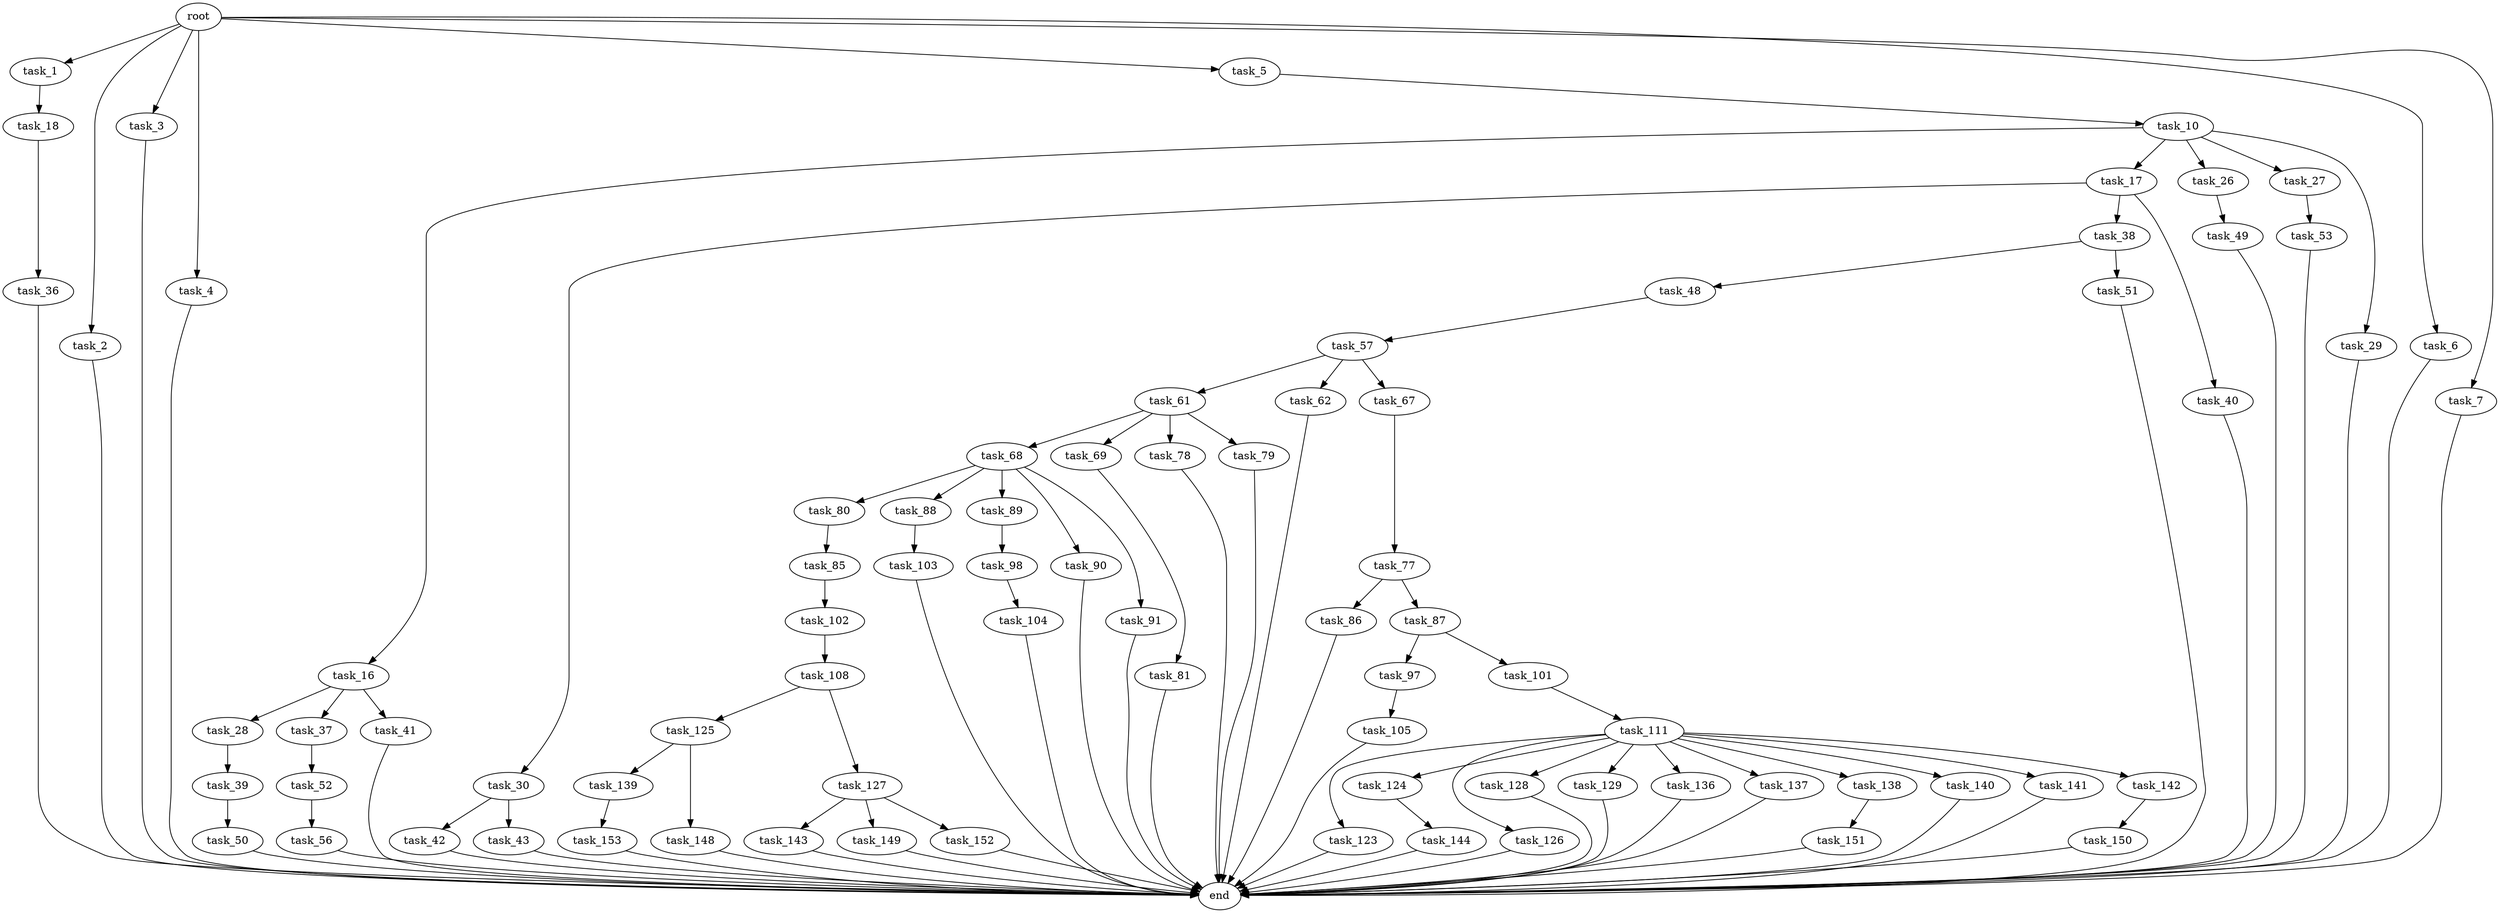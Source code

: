 digraph G {
  root [size="0.000000"];
  task_1 [size="68719476736.000000"];
  task_2 [size="9941678527.000000"];
  task_3 [size="549755813888.000000"];
  task_4 [size="782757789696.000000"];
  task_5 [size="549755813888.000000"];
  task_6 [size="44074648089.000000"];
  task_7 [size="28831224928.000000"];
  task_10 [size="1500717110.000000"];
  task_16 [size="28569263517.000000"];
  task_17 [size="231928233984.000000"];
  task_18 [size="549755813888.000000"];
  task_26 [size="1073741824000.000000"];
  task_27 [size="387200736264.000000"];
  task_28 [size="877995349046.000000"];
  task_29 [size="865981127.000000"];
  task_30 [size="1073741824000.000000"];
  task_36 [size="782757789696.000000"];
  task_37 [size="17111536364.000000"];
  task_38 [size="338301763981.000000"];
  task_39 [size="44601722957.000000"];
  task_40 [size="6822528550.000000"];
  task_41 [size="10159127349.000000"];
  task_42 [size="147222490450.000000"];
  task_43 [size="231928233984.000000"];
  task_48 [size="9156715318.000000"];
  task_49 [size="68719476736.000000"];
  task_50 [size="28991029248.000000"];
  task_51 [size="3864898700.000000"];
  task_52 [size="231928233984.000000"];
  task_53 [size="576424690.000000"];
  task_56 [size="626850119608.000000"];
  task_57 [size="549755813888.000000"];
  task_61 [size="11582726116.000000"];
  task_62 [size="167343451015.000000"];
  task_67 [size="383679245.000000"];
  task_68 [size="134217728000.000000"];
  task_69 [size="277140189092.000000"];
  task_77 [size="1111826072152.000000"];
  task_78 [size="1766954310.000000"];
  task_79 [size="34981586367.000000"];
  task_80 [size="8589934592.000000"];
  task_81 [size="20706384305.000000"];
  task_85 [size="782757789696.000000"];
  task_86 [size="28991029248.000000"];
  task_87 [size="26331357452.000000"];
  task_88 [size="346065538733.000000"];
  task_89 [size="866616549.000000"];
  task_90 [size="93138855627.000000"];
  task_91 [size="8589934592.000000"];
  task_97 [size="28991029248.000000"];
  task_98 [size="699282025813.000000"];
  task_101 [size="18391452281.000000"];
  task_102 [size="8589934592.000000"];
  task_103 [size="68719476736.000000"];
  task_104 [size="2258814138.000000"];
  task_105 [size="298256371188.000000"];
  task_108 [size="325720303406.000000"];
  task_111 [size="3224461195.000000"];
  task_123 [size="68719476736.000000"];
  task_124 [size="841554953134.000000"];
  task_125 [size="8553625429.000000"];
  task_126 [size="231928233984.000000"];
  task_127 [size="68719476736.000000"];
  task_128 [size="298483311056.000000"];
  task_129 [size="51062675142.000000"];
  task_136 [size="374214769850.000000"];
  task_137 [size="81348674272.000000"];
  task_138 [size="1340332982.000000"];
  task_139 [size="368293445632.000000"];
  task_140 [size="1175015546.000000"];
  task_141 [size="186722614312.000000"];
  task_142 [size="299539120585.000000"];
  task_143 [size="217067080396.000000"];
  task_144 [size="368293445632.000000"];
  task_148 [size="134217728000.000000"];
  task_149 [size="134217728000.000000"];
  task_150 [size="703061377480.000000"];
  task_151 [size="52675086603.000000"];
  task_152 [size="575341825194.000000"];
  task_153 [size="366426744514.000000"];
  end [size="0.000000"];

  root -> task_1 [size="1.000000"];
  root -> task_2 [size="1.000000"];
  root -> task_3 [size="1.000000"];
  root -> task_4 [size="1.000000"];
  root -> task_5 [size="1.000000"];
  root -> task_6 [size="1.000000"];
  root -> task_7 [size="1.000000"];
  task_1 -> task_18 [size="134217728.000000"];
  task_2 -> end [size="1.000000"];
  task_3 -> end [size="1.000000"];
  task_4 -> end [size="1.000000"];
  task_5 -> task_10 [size="536870912.000000"];
  task_6 -> end [size="1.000000"];
  task_7 -> end [size="1.000000"];
  task_10 -> task_16 [size="33554432.000000"];
  task_10 -> task_17 [size="33554432.000000"];
  task_10 -> task_26 [size="33554432.000000"];
  task_10 -> task_27 [size="33554432.000000"];
  task_10 -> task_29 [size="33554432.000000"];
  task_16 -> task_28 [size="536870912.000000"];
  task_16 -> task_37 [size="536870912.000000"];
  task_16 -> task_41 [size="536870912.000000"];
  task_17 -> task_30 [size="301989888.000000"];
  task_17 -> task_38 [size="301989888.000000"];
  task_17 -> task_40 [size="301989888.000000"];
  task_18 -> task_36 [size="536870912.000000"];
  task_26 -> task_49 [size="838860800.000000"];
  task_27 -> task_53 [size="301989888.000000"];
  task_28 -> task_39 [size="536870912.000000"];
  task_29 -> end [size="1.000000"];
  task_30 -> task_42 [size="838860800.000000"];
  task_30 -> task_43 [size="838860800.000000"];
  task_36 -> end [size="1.000000"];
  task_37 -> task_52 [size="301989888.000000"];
  task_38 -> task_48 [size="411041792.000000"];
  task_38 -> task_51 [size="411041792.000000"];
  task_39 -> task_50 [size="838860800.000000"];
  task_40 -> end [size="1.000000"];
  task_41 -> end [size="1.000000"];
  task_42 -> end [size="1.000000"];
  task_43 -> end [size="1.000000"];
  task_48 -> task_57 [size="411041792.000000"];
  task_49 -> end [size="1.000000"];
  task_50 -> end [size="1.000000"];
  task_51 -> end [size="1.000000"];
  task_52 -> task_56 [size="301989888.000000"];
  task_53 -> end [size="1.000000"];
  task_56 -> end [size="1.000000"];
  task_57 -> task_61 [size="536870912.000000"];
  task_57 -> task_62 [size="536870912.000000"];
  task_57 -> task_67 [size="536870912.000000"];
  task_61 -> task_68 [size="411041792.000000"];
  task_61 -> task_69 [size="411041792.000000"];
  task_61 -> task_78 [size="411041792.000000"];
  task_61 -> task_79 [size="411041792.000000"];
  task_62 -> end [size="1.000000"];
  task_67 -> task_77 [size="33554432.000000"];
  task_68 -> task_80 [size="209715200.000000"];
  task_68 -> task_88 [size="209715200.000000"];
  task_68 -> task_89 [size="209715200.000000"];
  task_68 -> task_90 [size="209715200.000000"];
  task_68 -> task_91 [size="209715200.000000"];
  task_69 -> task_81 [size="209715200.000000"];
  task_77 -> task_86 [size="838860800.000000"];
  task_77 -> task_87 [size="838860800.000000"];
  task_78 -> end [size="1.000000"];
  task_79 -> end [size="1.000000"];
  task_80 -> task_85 [size="33554432.000000"];
  task_81 -> end [size="1.000000"];
  task_85 -> task_102 [size="679477248.000000"];
  task_86 -> end [size="1.000000"];
  task_87 -> task_97 [size="679477248.000000"];
  task_87 -> task_101 [size="679477248.000000"];
  task_88 -> task_103 [size="411041792.000000"];
  task_89 -> task_98 [size="75497472.000000"];
  task_90 -> end [size="1.000000"];
  task_91 -> end [size="1.000000"];
  task_97 -> task_105 [size="75497472.000000"];
  task_98 -> task_104 [size="679477248.000000"];
  task_101 -> task_111 [size="33554432.000000"];
  task_102 -> task_108 [size="33554432.000000"];
  task_103 -> end [size="1.000000"];
  task_104 -> end [size="1.000000"];
  task_105 -> end [size="1.000000"];
  task_108 -> task_125 [size="411041792.000000"];
  task_108 -> task_127 [size="411041792.000000"];
  task_111 -> task_123 [size="209715200.000000"];
  task_111 -> task_124 [size="209715200.000000"];
  task_111 -> task_126 [size="209715200.000000"];
  task_111 -> task_128 [size="209715200.000000"];
  task_111 -> task_129 [size="209715200.000000"];
  task_111 -> task_136 [size="209715200.000000"];
  task_111 -> task_137 [size="209715200.000000"];
  task_111 -> task_138 [size="209715200.000000"];
  task_111 -> task_140 [size="209715200.000000"];
  task_111 -> task_141 [size="209715200.000000"];
  task_111 -> task_142 [size="209715200.000000"];
  task_123 -> end [size="1.000000"];
  task_124 -> task_144 [size="536870912.000000"];
  task_125 -> task_139 [size="134217728.000000"];
  task_125 -> task_148 [size="134217728.000000"];
  task_126 -> end [size="1.000000"];
  task_127 -> task_143 [size="134217728.000000"];
  task_127 -> task_149 [size="134217728.000000"];
  task_127 -> task_152 [size="134217728.000000"];
  task_128 -> end [size="1.000000"];
  task_129 -> end [size="1.000000"];
  task_136 -> end [size="1.000000"];
  task_137 -> end [size="1.000000"];
  task_138 -> task_151 [size="33554432.000000"];
  task_139 -> task_153 [size="411041792.000000"];
  task_140 -> end [size="1.000000"];
  task_141 -> end [size="1.000000"];
  task_142 -> task_150 [size="209715200.000000"];
  task_143 -> end [size="1.000000"];
  task_144 -> end [size="1.000000"];
  task_148 -> end [size="1.000000"];
  task_149 -> end [size="1.000000"];
  task_150 -> end [size="1.000000"];
  task_151 -> end [size="1.000000"];
  task_152 -> end [size="1.000000"];
  task_153 -> end [size="1.000000"];
}
